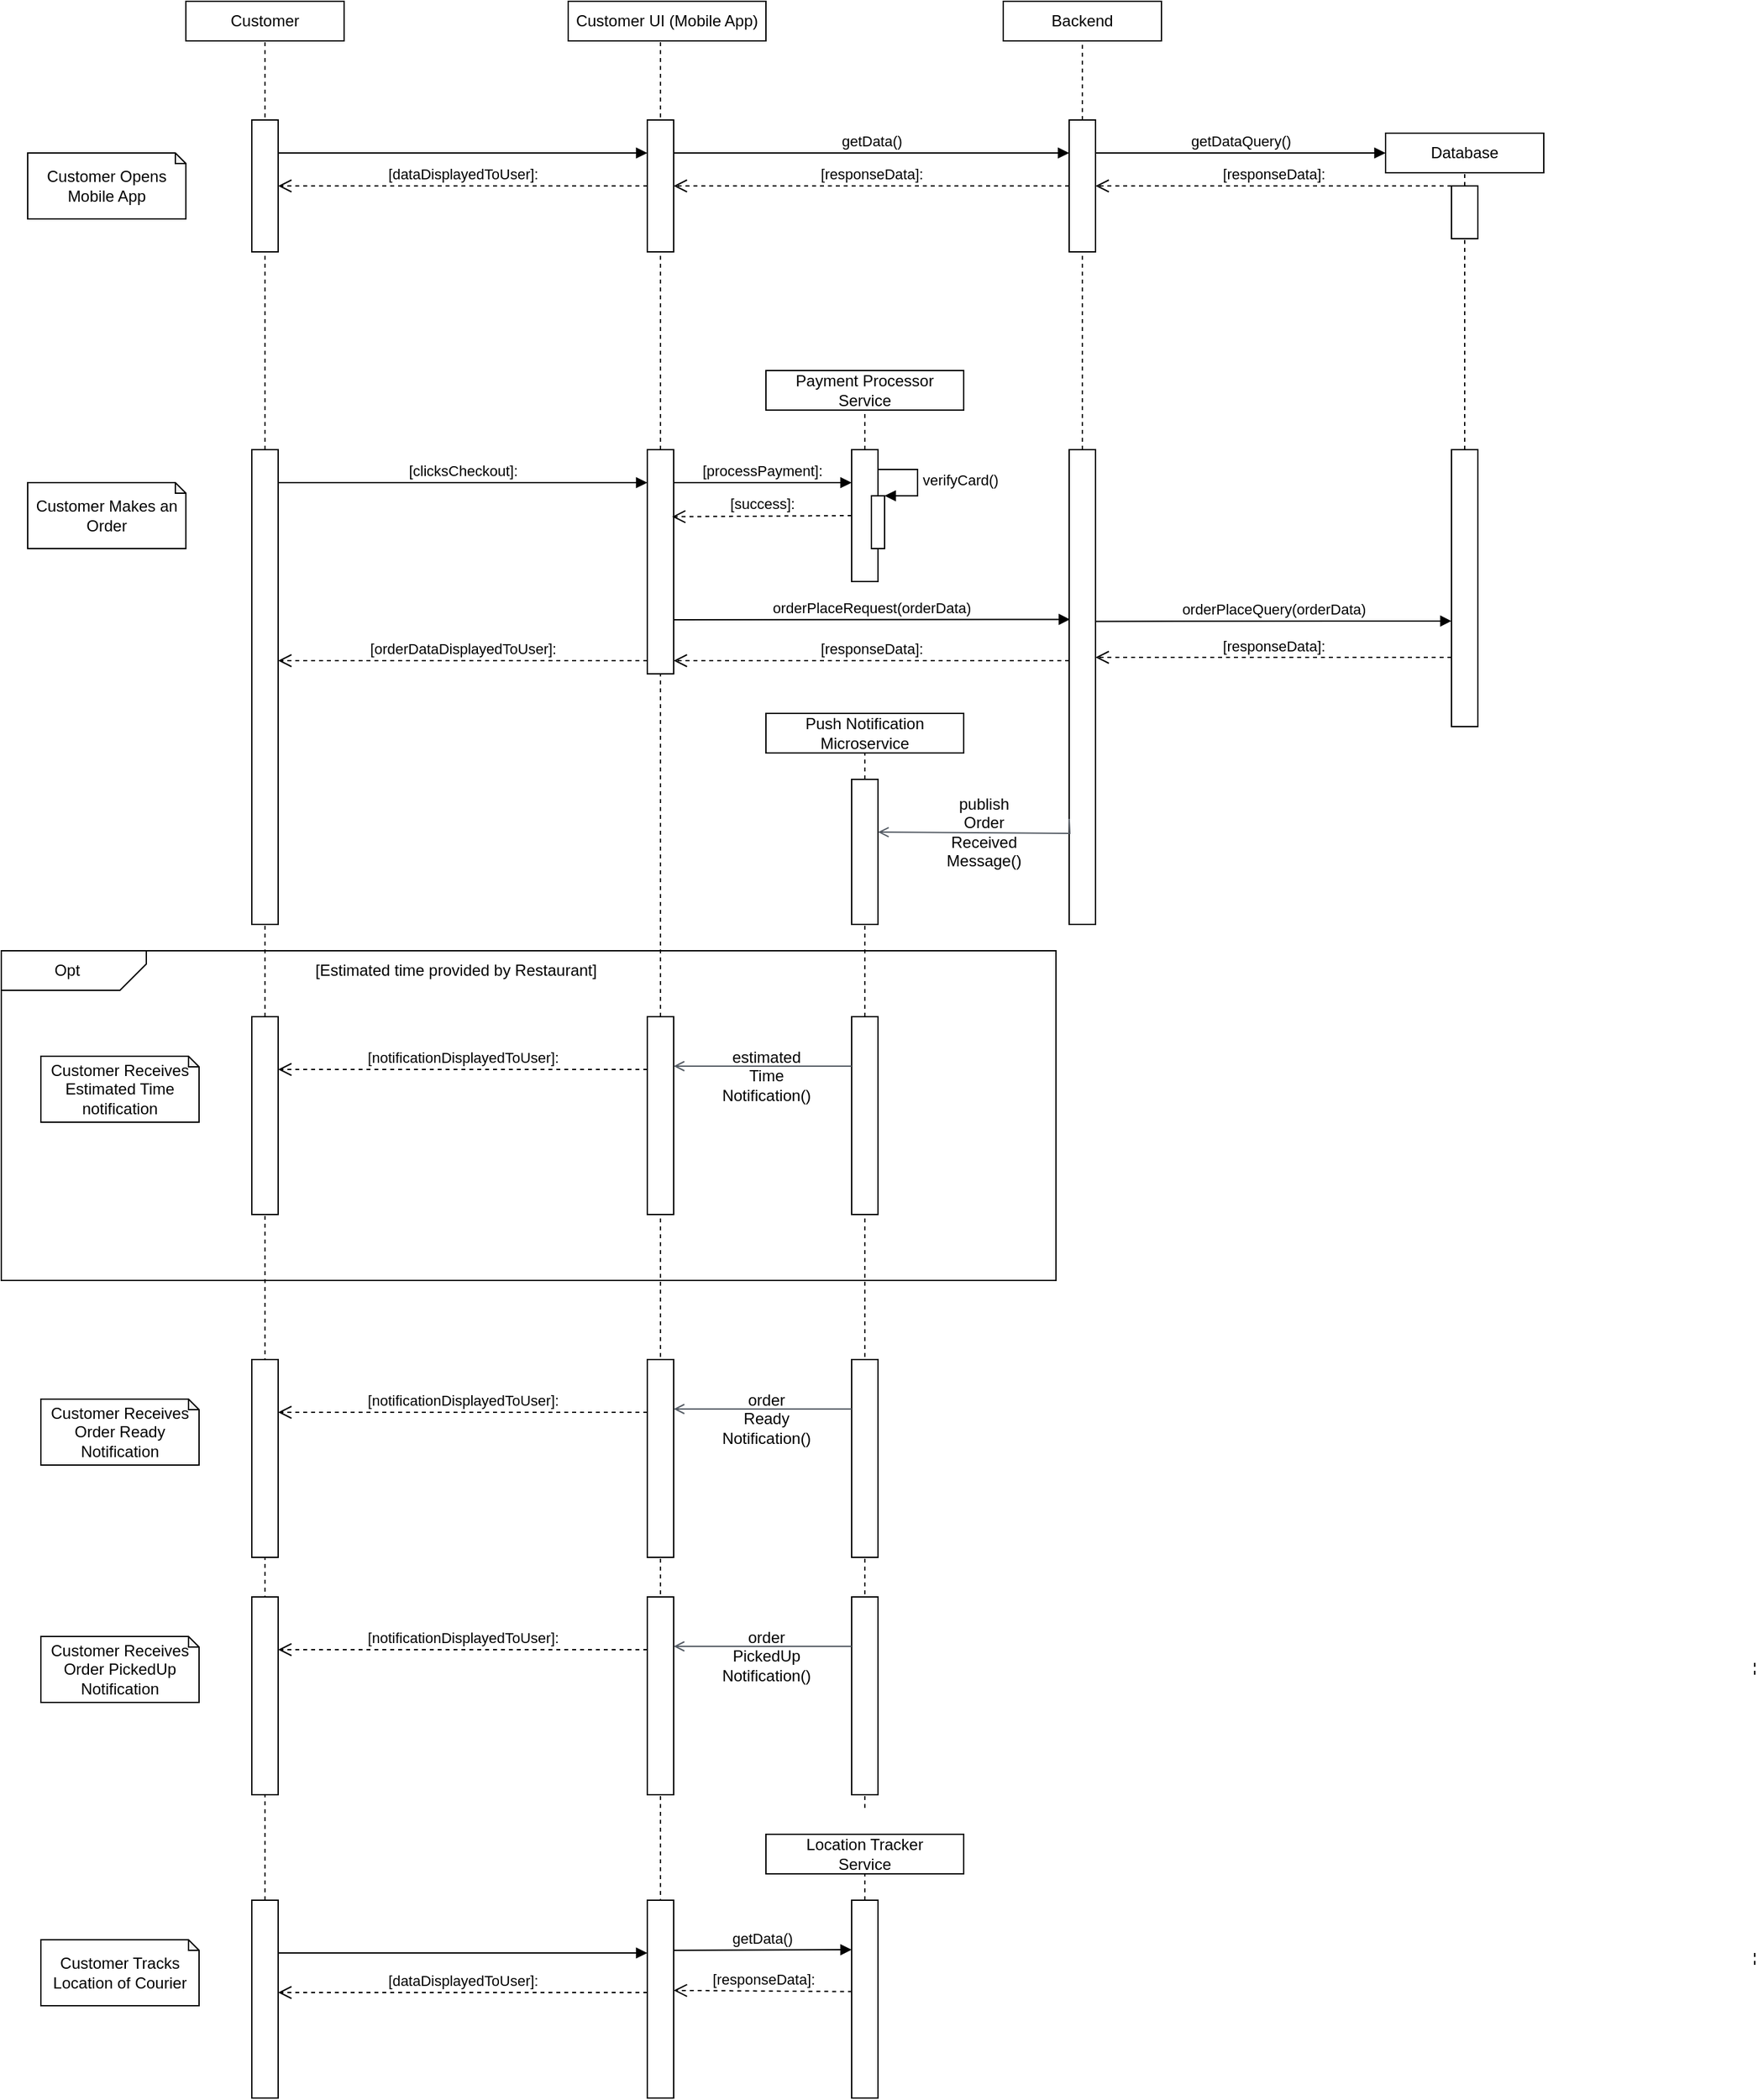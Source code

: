 <mxfile version="18.0.2" type="github">
  <diagram id="gBy3llVhMxXYmEbgjKkH" name="Page-1">
    <mxGraphModel dx="2104" dy="600" grid="1" gridSize="10" guides="1" tooltips="1" connect="1" arrows="1" fold="1" page="1" pageScale="1" pageWidth="850" pageHeight="1100" math="0" shadow="0">
      <root>
        <mxCell id="0" />
        <mxCell id="1" parent="0" />
        <mxCell id="ma4kMYxB2yZlrIE0OlbE-1" value="Customer&lt;span style=&quot;color: rgba(0, 0, 0, 0); font-family: monospace; font-size: 0px; text-align: start;&quot;&gt;%3CmxGraphModel%3E%3Croot%3E%3CmxCell%20id%3D%220%22%2F%3E%3CmxCell%20id%3D%221%22%20parent%3D%220%22%2F%3E%3CmxCell%20id%3D%222%22%20value%3D%22Restaurant&#39;s%20User%20Interface%20(Mobile%20or%20Browser)%22%20style%3D%22rounded%3D0%3BwhiteSpace%3Dwrap%3Bhtml%3D1%3B%22%20vertex%3D%221%22%20parent%3D%221%22%3E%3CmxGeometry%20x%3D%22590%22%20y%3D%2270%22%20width%3D%22120%22%20height%3D%2250%22%20as%3D%22geometry%22%2F%3E%3C%2FmxCell%3E%3C%2Froot%3E%3C%2FmxGraphModel%3E&lt;/span&gt;" style="rounded=0;whiteSpace=wrap;html=1;" vertex="1" parent="1">
          <mxGeometry x="110" y="70" width="120" height="30" as="geometry" />
        </mxCell>
        <mxCell id="ma4kMYxB2yZlrIE0OlbE-2" value="Customer UI (Mobile App)" style="rounded=0;whiteSpace=wrap;html=1;" vertex="1" parent="1">
          <mxGeometry x="400" y="70" width="150" height="30" as="geometry" />
        </mxCell>
        <mxCell id="ma4kMYxB2yZlrIE0OlbE-3" value="Backend" style="rounded=0;whiteSpace=wrap;html=1;" vertex="1" parent="1">
          <mxGeometry x="730" y="70" width="120" height="30" as="geometry" />
        </mxCell>
        <mxCell id="ma4kMYxB2yZlrIE0OlbE-17" value="Customer Opens Mobile App" style="shape=note;whiteSpace=wrap;html=1;backgroundOutline=1;darkOpacity=0.05;size=8;" vertex="1" parent="1">
          <mxGeometry x="-10" y="185" width="120" height="50" as="geometry" />
        </mxCell>
        <mxCell id="ma4kMYxB2yZlrIE0OlbE-18" value="" style="endArrow=none;dashed=1;html=1;rounded=0;entryX=0.5;entryY=1;entryDx=0;entryDy=0;startArrow=none;" edge="1" parent="1" source="ma4kMYxB2yZlrIE0OlbE-78">
          <mxGeometry width="50" height="50" relative="1" as="geometry">
            <mxPoint x="170" y="780" as="sourcePoint" />
            <mxPoint x="170" y="100" as="targetPoint" />
          </mxGeometry>
        </mxCell>
        <mxCell id="ma4kMYxB2yZlrIE0OlbE-19" value="" style="rounded=0;whiteSpace=wrap;html=1;" vertex="1" parent="1">
          <mxGeometry x="160" y="160" width="20" height="100" as="geometry" />
        </mxCell>
        <mxCell id="ma4kMYxB2yZlrIE0OlbE-24" value="" style="endArrow=none;dashed=1;html=1;rounded=0;entryX=0.5;entryY=1;entryDx=0;entryDy=0;startArrow=none;" edge="1" parent="1" source="ma4kMYxB2yZlrIE0OlbE-20" target="ma4kMYxB2yZlrIE0OlbE-78">
          <mxGeometry width="50" height="50" relative="1" as="geometry">
            <mxPoint x="170" y="1220.0" as="sourcePoint" />
            <mxPoint x="170" y="825" as="targetPoint" />
          </mxGeometry>
        </mxCell>
        <mxCell id="ma4kMYxB2yZlrIE0OlbE-25" value="" style="endArrow=none;dashed=1;html=1;rounded=0;entryX=0.5;entryY=1;entryDx=0;entryDy=0;startArrow=none;" edge="1" parent="1" target="ma4kMYxB2yZlrIE0OlbE-20" source="ma4kMYxB2yZlrIE0OlbE-127">
          <mxGeometry width="50" height="50" relative="1" as="geometry">
            <mxPoint x="170" y="1780" as="sourcePoint" />
            <mxPoint x="430" y="1240" as="targetPoint" />
          </mxGeometry>
        </mxCell>
        <mxCell id="ma4kMYxB2yZlrIE0OlbE-34" value="" style="html=1;verticalAlign=bottom;endArrow=block;rounded=0;entryX=0;entryY=0.25;entryDx=0;entryDy=0;exitX=1;exitY=0.25;exitDx=0;exitDy=0;" edge="1" parent="1" source="ma4kMYxB2yZlrIE0OlbE-19" target="ma4kMYxB2yZlrIE0OlbE-27">
          <mxGeometry width="80" relative="1" as="geometry">
            <mxPoint x="290" y="220" as="sourcePoint" />
            <mxPoint x="370" y="220" as="targetPoint" />
          </mxGeometry>
        </mxCell>
        <mxCell id="ma4kMYxB2yZlrIE0OlbE-42" value="getData()" style="html=1;verticalAlign=bottom;endArrow=block;rounded=0;entryX=0;entryY=0.25;entryDx=0;entryDy=0;exitX=1;exitY=0.25;exitDx=0;exitDy=0;" edge="1" parent="1" source="ma4kMYxB2yZlrIE0OlbE-27" target="ma4kMYxB2yZlrIE0OlbE-37">
          <mxGeometry width="80" relative="1" as="geometry">
            <mxPoint x="460" y="150" as="sourcePoint" />
            <mxPoint x="540" y="150" as="targetPoint" />
          </mxGeometry>
        </mxCell>
        <mxCell id="ma4kMYxB2yZlrIE0OlbE-43" value="getDataQuery()" style="html=1;verticalAlign=bottom;endArrow=block;rounded=0;entryX=0;entryY=0.5;entryDx=0;entryDy=0;exitX=1;exitY=0.25;exitDx=0;exitDy=0;" edge="1" parent="1" source="ma4kMYxB2yZlrIE0OlbE-37" target="ma4kMYxB2yZlrIE0OlbE-5">
          <mxGeometry width="80" relative="1" as="geometry">
            <mxPoint x="910" y="230" as="sourcePoint" />
            <mxPoint x="990" y="230" as="targetPoint" />
          </mxGeometry>
        </mxCell>
        <mxCell id="ma4kMYxB2yZlrIE0OlbE-44" value="[responseData]:" style="html=1;verticalAlign=bottom;endArrow=open;dashed=1;endSize=8;rounded=0;entryX=1;entryY=0.5;entryDx=0;entryDy=0;exitX=0;exitY=0;exitDx=0;exitDy=0;" edge="1" parent="1" source="ma4kMYxB2yZlrIE0OlbE-7" target="ma4kMYxB2yZlrIE0OlbE-37">
          <mxGeometry relative="1" as="geometry">
            <mxPoint x="1290" y="220" as="sourcePoint" />
            <mxPoint x="860" y="230" as="targetPoint" />
          </mxGeometry>
        </mxCell>
        <mxCell id="ma4kMYxB2yZlrIE0OlbE-45" value="[responseData]:" style="html=1;verticalAlign=bottom;endArrow=open;dashed=1;endSize=8;rounded=0;exitX=0;exitY=0.5;exitDx=0;exitDy=0;entryX=1;entryY=0.5;entryDx=0;entryDy=0;" edge="1" parent="1" source="ma4kMYxB2yZlrIE0OlbE-37" target="ma4kMYxB2yZlrIE0OlbE-27">
          <mxGeometry relative="1" as="geometry">
            <mxPoint x="680" y="210" as="sourcePoint" />
            <mxPoint x="600" y="210" as="targetPoint" />
          </mxGeometry>
        </mxCell>
        <mxCell id="ma4kMYxB2yZlrIE0OlbE-46" value="[dataDisplayedToUser]:" style="html=1;verticalAlign=bottom;endArrow=open;dashed=1;endSize=8;rounded=0;exitX=0;exitY=0.5;exitDx=0;exitDy=0;entryX=1;entryY=0.5;entryDx=0;entryDy=0;" edge="1" parent="1" source="ma4kMYxB2yZlrIE0OlbE-27" target="ma4kMYxB2yZlrIE0OlbE-19">
          <mxGeometry relative="1" as="geometry">
            <mxPoint x="430" y="210" as="sourcePoint" />
            <mxPoint x="350" y="210" as="targetPoint" />
          </mxGeometry>
        </mxCell>
        <mxCell id="ma4kMYxB2yZlrIE0OlbE-26" value="" style="endArrow=none;dashed=1;html=1;rounded=0;entryX=0.5;entryY=1;entryDx=0;entryDy=0;startArrow=none;" edge="1" parent="1" source="ma4kMYxB2yZlrIE0OlbE-28">
          <mxGeometry width="50" height="50" relative="1" as="geometry">
            <mxPoint x="470" y="1072.727" as="sourcePoint" />
            <mxPoint x="470.0" y="100" as="targetPoint" />
          </mxGeometry>
        </mxCell>
        <mxCell id="ma4kMYxB2yZlrIE0OlbE-27" value="" style="rounded=0;whiteSpace=wrap;html=1;" vertex="1" parent="1">
          <mxGeometry x="460" y="160" width="20" height="100" as="geometry" />
        </mxCell>
        <mxCell id="ma4kMYxB2yZlrIE0OlbE-47" value="" style="endArrow=none;dashed=1;html=1;rounded=0;entryX=0.5;entryY=1;entryDx=0;entryDy=0;startArrow=none;" edge="1" parent="1" target="ma4kMYxB2yZlrIE0OlbE-28">
          <mxGeometry width="50" height="50" relative="1" as="geometry">
            <mxPoint x="470" y="1590" as="sourcePoint" />
            <mxPoint x="470.0" y="100" as="targetPoint" />
            <Array as="points">
              <mxPoint x="470" y="1250" />
            </Array>
          </mxGeometry>
        </mxCell>
        <mxCell id="ma4kMYxB2yZlrIE0OlbE-52" value="Payment Processor Service" style="rounded=0;whiteSpace=wrap;html=1;" vertex="1" parent="1">
          <mxGeometry x="550" y="350" width="150" height="30" as="geometry" />
        </mxCell>
        <mxCell id="ma4kMYxB2yZlrIE0OlbE-54" value="" style="endArrow=none;dashed=1;html=1;rounded=0;entryX=0.5;entryY=1;entryDx=0;entryDy=0;startArrow=none;" edge="1" parent="1" source="ma4kMYxB2yZlrIE0OlbE-55" target="ma4kMYxB2yZlrIE0OlbE-52">
          <mxGeometry width="50" height="50" relative="1" as="geometry">
            <mxPoint x="625" y="2119.091" as="sourcePoint" />
            <mxPoint x="480" y="540" as="targetPoint" />
          </mxGeometry>
        </mxCell>
        <mxCell id="ma4kMYxB2yZlrIE0OlbE-28" value="" style="rounded=0;whiteSpace=wrap;html=1;" vertex="1" parent="1">
          <mxGeometry x="460" y="410" width="20" height="170" as="geometry" />
        </mxCell>
        <mxCell id="ma4kMYxB2yZlrIE0OlbE-49" value="Customer Makes an Order" style="shape=note;whiteSpace=wrap;html=1;backgroundOutline=1;darkOpacity=0.05;size=8;" vertex="1" parent="1">
          <mxGeometry x="-10" y="435" width="120" height="50" as="geometry" />
        </mxCell>
        <mxCell id="ma4kMYxB2yZlrIE0OlbE-50" value="[clicksCheckout]:" style="html=1;verticalAlign=bottom;endArrow=block;rounded=0;exitX=0.982;exitY=0.147;exitDx=0;exitDy=0;exitPerimeter=0;" edge="1" parent="1">
          <mxGeometry width="80" relative="1" as="geometry">
            <mxPoint x="179.64" y="434.99" as="sourcePoint" />
            <mxPoint x="460" y="435" as="targetPoint" />
          </mxGeometry>
        </mxCell>
        <mxCell id="ma4kMYxB2yZlrIE0OlbE-55" value="" style="rounded=0;whiteSpace=wrap;html=1;" vertex="1" parent="1">
          <mxGeometry x="615" y="410" width="20" height="100" as="geometry" />
        </mxCell>
        <mxCell id="ma4kMYxB2yZlrIE0OlbE-57" value="[processPayment]:" style="html=1;verticalAlign=bottom;endArrow=block;rounded=0;exitX=0.991;exitY=0.147;exitDx=0;exitDy=0;entryX=0;entryY=0.25;entryDx=0;entryDy=0;exitPerimeter=0;" edge="1" parent="1" source="ma4kMYxB2yZlrIE0OlbE-28" target="ma4kMYxB2yZlrIE0OlbE-55">
          <mxGeometry width="80" relative="1" as="geometry">
            <mxPoint x="530" y="440" as="sourcePoint" />
            <mxPoint x="610" y="440" as="targetPoint" />
          </mxGeometry>
        </mxCell>
        <mxCell id="ma4kMYxB2yZlrIE0OlbE-58" value="" style="html=1;points=[];perimeter=orthogonalPerimeter;" vertex="1" parent="1">
          <mxGeometry x="630" y="445" width="10" height="40" as="geometry" />
        </mxCell>
        <mxCell id="ma4kMYxB2yZlrIE0OlbE-59" value="verifyCard()" style="edgeStyle=orthogonalEdgeStyle;html=1;align=left;spacingLeft=2;endArrow=block;rounded=0;entryX=1;entryY=0;" edge="1" target="ma4kMYxB2yZlrIE0OlbE-58" parent="1">
          <mxGeometry relative="1" as="geometry">
            <mxPoint x="635" y="425" as="sourcePoint" />
            <Array as="points">
              <mxPoint x="665" y="425" />
            </Array>
          </mxGeometry>
        </mxCell>
        <mxCell id="ma4kMYxB2yZlrIE0OlbE-60" value="[success]:" style="html=1;verticalAlign=bottom;endArrow=open;dashed=1;endSize=8;rounded=0;exitX=0;exitY=0.5;exitDx=0;exitDy=0;entryX=0.941;entryY=0.299;entryDx=0;entryDy=0;entryPerimeter=0;" edge="1" parent="1" source="ma4kMYxB2yZlrIE0OlbE-55" target="ma4kMYxB2yZlrIE0OlbE-28">
          <mxGeometry relative="1" as="geometry">
            <mxPoint x="610" y="440" as="sourcePoint" />
            <mxPoint x="530" y="440" as="targetPoint" />
          </mxGeometry>
        </mxCell>
        <mxCell id="ma4kMYxB2yZlrIE0OlbE-61" value="orderPlaceRequest(orderData)" style="html=1;verticalAlign=bottom;endArrow=block;rounded=0;entryX=0.032;entryY=0.613;entryDx=0;entryDy=0;entryPerimeter=0;" edge="1" parent="1">
          <mxGeometry width="80" relative="1" as="geometry">
            <mxPoint x="480" y="539" as="sourcePoint" />
            <mxPoint x="780.64" y="538.73" as="targetPoint" />
          </mxGeometry>
        </mxCell>
        <mxCell id="ma4kMYxB2yZlrIE0OlbE-13" value="" style="endArrow=none;dashed=1;html=1;rounded=0;entryX=0.5;entryY=1;entryDx=0;entryDy=0;" edge="1" parent="1">
          <mxGeometry width="50" height="50" relative="1" as="geometry">
            <mxPoint x="1300" y="1330" as="sourcePoint" />
            <mxPoint x="1300.0" y="1340" as="targetPoint" />
          </mxGeometry>
        </mxCell>
        <mxCell id="ma4kMYxB2yZlrIE0OlbE-15" value="" style="endArrow=none;dashed=1;html=1;rounded=0;entryX=0.5;entryY=1;entryDx=0;entryDy=0;" edge="1" parent="1">
          <mxGeometry width="50" height="50" relative="1" as="geometry">
            <mxPoint x="1300" y="1550" as="sourcePoint" />
            <mxPoint x="1300.0" y="1560" as="targetPoint" />
          </mxGeometry>
        </mxCell>
        <mxCell id="ma4kMYxB2yZlrIE0OlbE-64" value="orderPlaceQuery(orderData)" style="html=1;verticalAlign=bottom;endArrow=block;rounded=0;entryX=0;entryY=0.619;entryDx=0;entryDy=0;entryPerimeter=0;exitX=0.977;exitY=0.62;exitDx=0;exitDy=0;exitPerimeter=0;" edge="1" parent="1" target="ma4kMYxB2yZlrIE0OlbE-62">
          <mxGeometry width="80" relative="1" as="geometry">
            <mxPoint x="799.54" y="540.2" as="sourcePoint" />
            <mxPoint x="980" y="580" as="targetPoint" />
          </mxGeometry>
        </mxCell>
        <mxCell id="ma4kMYxB2yZlrIE0OlbE-65" value="[responseData]:" style="html=1;verticalAlign=bottom;endArrow=open;dashed=1;endSize=8;rounded=0;exitX=0;exitY=0.75;exitDx=0;exitDy=0;entryX=1;entryY=0.75;entryDx=0;entryDy=0;" edge="1" parent="1" source="ma4kMYxB2yZlrIE0OlbE-62">
          <mxGeometry relative="1" as="geometry">
            <mxPoint x="990" y="540" as="sourcePoint" />
            <mxPoint x="800" y="567.5" as="targetPoint" />
          </mxGeometry>
        </mxCell>
        <mxCell id="ma4kMYxB2yZlrIE0OlbE-67" value="[responseData]:" style="html=1;verticalAlign=bottom;endArrow=open;dashed=1;endSize=8;rounded=0;exitX=0;exitY=0.5;exitDx=0;exitDy=0;entryX=1;entryY=0.5;entryDx=0;entryDy=0;" edge="1" parent="1">
          <mxGeometry relative="1" as="geometry">
            <mxPoint x="780" y="570" as="sourcePoint" />
            <mxPoint x="480" y="570" as="targetPoint" />
          </mxGeometry>
        </mxCell>
        <mxCell id="ma4kMYxB2yZlrIE0OlbE-68" value="[orderDataDisplayedToUser]:" style="html=1;verticalAlign=bottom;endArrow=open;dashed=1;endSize=8;rounded=0;exitX=0;exitY=0.5;exitDx=0;exitDy=0;entryX=1;entryY=0.5;entryDx=0;entryDy=0;" edge="1" parent="1">
          <mxGeometry relative="1" as="geometry">
            <mxPoint x="460" y="570" as="sourcePoint" />
            <mxPoint x="180" y="570" as="targetPoint" />
          </mxGeometry>
        </mxCell>
        <mxCell id="ma4kMYxB2yZlrIE0OlbE-69" value="Push Notification Microservice" style="rounded=0;whiteSpace=wrap;html=1;" vertex="1" parent="1">
          <mxGeometry x="550" y="610" width="150" height="30" as="geometry" />
        </mxCell>
        <mxCell id="ma4kMYxB2yZlrIE0OlbE-70" value="" style="endArrow=none;dashed=1;html=1;rounded=0;entryX=0.5;entryY=1;entryDx=0;entryDy=0;startArrow=none;" edge="1" parent="1" source="ma4kMYxB2yZlrIE0OlbE-72" target="ma4kMYxB2yZlrIE0OlbE-69">
          <mxGeometry width="50" height="50" relative="1" as="geometry">
            <mxPoint x="625" y="990" as="sourcePoint" />
            <mxPoint x="635" y="390" as="targetPoint" />
          </mxGeometry>
        </mxCell>
        <mxCell id="ma4kMYxB2yZlrIE0OlbE-35" value="" style="endArrow=none;dashed=1;html=1;rounded=0;entryX=0.5;entryY=1;entryDx=0;entryDy=0;startArrow=none;" edge="1" parent="1" source="ma4kMYxB2yZlrIE0OlbE-37">
          <mxGeometry width="50" height="50" relative="1" as="geometry">
            <mxPoint x="790" y="1001.818" as="sourcePoint" />
            <mxPoint x="790" y="100" as="targetPoint" />
          </mxGeometry>
        </mxCell>
        <mxCell id="ma4kMYxB2yZlrIE0OlbE-37" value="" style="rounded=0;whiteSpace=wrap;html=1;" vertex="1" parent="1">
          <mxGeometry x="780" y="160" width="20" height="100" as="geometry" />
        </mxCell>
        <mxCell id="ma4kMYxB2yZlrIE0OlbE-36" value="" style="endArrow=none;dashed=1;html=1;rounded=0;entryX=0.5;entryY=1;entryDx=0;entryDy=0;startArrow=none;" edge="1" parent="1" target="ma4kMYxB2yZlrIE0OlbE-37">
          <mxGeometry width="50" height="50" relative="1" as="geometry">
            <mxPoint x="790" y="410" as="sourcePoint" />
            <mxPoint x="790" y="120" as="targetPoint" />
          </mxGeometry>
        </mxCell>
        <mxCell id="ma4kMYxB2yZlrIE0OlbE-71" value="" style="rounded=0;whiteSpace=wrap;html=1;" vertex="1" parent="1">
          <mxGeometry x="780" y="410" width="20" height="360" as="geometry" />
        </mxCell>
        <mxCell id="ma4kMYxB2yZlrIE0OlbE-72" value="" style="rounded=0;whiteSpace=wrap;html=1;" vertex="1" parent="1">
          <mxGeometry x="615" y="660" width="20" height="110" as="geometry" />
        </mxCell>
        <mxCell id="ma4kMYxB2yZlrIE0OlbE-73" value="" style="endArrow=none;dashed=1;html=1;rounded=0;entryX=0.5;entryY=1;entryDx=0;entryDy=0;startArrow=none;" edge="1" parent="1" target="ma4kMYxB2yZlrIE0OlbE-72">
          <mxGeometry width="50" height="50" relative="1" as="geometry">
            <mxPoint x="625" y="1440" as="sourcePoint" />
            <mxPoint x="625" y="640" as="targetPoint" />
          </mxGeometry>
        </mxCell>
        <mxCell id="ma4kMYxB2yZlrIE0OlbE-76" value="publish&lt;br&gt;Order&lt;br&gt;Received&lt;br&gt;Message()" style="text;html=1;align=center;verticalAlign=middle;resizable=0;points=[];autosize=1;strokeColor=none;fillColor=none;" vertex="1" parent="1">
          <mxGeometry x="679.999" y="670" width="70" height="60" as="geometry" />
        </mxCell>
        <mxCell id="ma4kMYxB2yZlrIE0OlbE-77" value="" style="edgeStyle=orthogonalEdgeStyle;html=1;endArrow=none;elbow=vertical;startArrow=open;startFill=0;strokeColor=#545B64;rounded=0;" edge="1" parent="1">
          <mxGeometry width="100" relative="1" as="geometry">
            <mxPoint x="635" y="700" as="sourcePoint" />
            <mxPoint x="780" y="690.0" as="targetPoint" />
          </mxGeometry>
        </mxCell>
        <mxCell id="ma4kMYxB2yZlrIE0OlbE-78" value="" style="rounded=0;whiteSpace=wrap;html=1;" vertex="1" parent="1">
          <mxGeometry x="160" y="410" width="20" height="360" as="geometry" />
        </mxCell>
        <mxCell id="ma4kMYxB2yZlrIE0OlbE-93" value="" style="group" vertex="1" connectable="0" parent="1">
          <mxGeometry y="840" width="635" height="150" as="geometry" />
        </mxCell>
        <mxCell id="ma4kMYxB2yZlrIE0OlbE-20" value="" style="rounded=0;whiteSpace=wrap;html=1;" vertex="1" parent="ma4kMYxB2yZlrIE0OlbE-93">
          <mxGeometry x="160" width="20" height="150" as="geometry" />
        </mxCell>
        <mxCell id="ma4kMYxB2yZlrIE0OlbE-84" value="Customer Receives Estimated Time notification" style="shape=note;whiteSpace=wrap;html=1;backgroundOutline=1;darkOpacity=0.05;size=8;" vertex="1" parent="ma4kMYxB2yZlrIE0OlbE-93">
          <mxGeometry y="30" width="120" height="50" as="geometry" />
        </mxCell>
        <mxCell id="ma4kMYxB2yZlrIE0OlbE-32" value="" style="rounded=0;whiteSpace=wrap;html=1;" vertex="1" parent="ma4kMYxB2yZlrIE0OlbE-93">
          <mxGeometry x="615" width="20" height="150" as="geometry" />
        </mxCell>
        <mxCell id="ma4kMYxB2yZlrIE0OlbE-85" value="" style="endArrow=none;dashed=1;html=1;rounded=0;entryX=0.5;entryY=1;entryDx=0;entryDy=0;startArrow=none;" edge="1" parent="ma4kMYxB2yZlrIE0OlbE-93" target="ma4kMYxB2yZlrIE0OlbE-32">
          <mxGeometry width="50" height="50" relative="1" as="geometry">
            <mxPoint x="625" y="150" as="sourcePoint" />
            <mxPoint x="625" y="-70" as="targetPoint" />
          </mxGeometry>
        </mxCell>
        <mxCell id="ma4kMYxB2yZlrIE0OlbE-88" value="estimated&lt;br&gt;Time&lt;br&gt;Notification()" style="text;html=1;align=center;verticalAlign=middle;resizable=0;points=[];autosize=1;strokeColor=none;fillColor=none;" vertex="1" parent="ma4kMYxB2yZlrIE0OlbE-93">
          <mxGeometry x="510.004" y="20" width="80" height="50" as="geometry" />
        </mxCell>
        <mxCell id="ma4kMYxB2yZlrIE0OlbE-89" value="" style="edgeStyle=orthogonalEdgeStyle;html=1;endArrow=none;elbow=vertical;startArrow=open;startFill=0;strokeColor=#545B64;rounded=0;entryX=0;entryY=0.25;entryDx=0;entryDy=0;exitX=1;exitY=0.25;exitDx=0;exitDy=0;" edge="1" parent="ma4kMYxB2yZlrIE0OlbE-93" source="ma4kMYxB2yZlrIE0OlbE-90" target="ma4kMYxB2yZlrIE0OlbE-32">
          <mxGeometry width="100" relative="1" as="geometry">
            <mxPoint x="180" y="40" as="sourcePoint" />
            <mxPoint x="600" y="40" as="targetPoint" />
          </mxGeometry>
        </mxCell>
        <mxCell id="ma4kMYxB2yZlrIE0OlbE-90" value="" style="rounded=0;whiteSpace=wrap;html=1;" vertex="1" parent="ma4kMYxB2yZlrIE0OlbE-93">
          <mxGeometry x="460" width="20" height="150" as="geometry" />
        </mxCell>
        <mxCell id="ma4kMYxB2yZlrIE0OlbE-92" value="[notificationDisplayedToUser]:" style="html=1;verticalAlign=bottom;endArrow=open;dashed=1;endSize=8;rounded=0;exitX=0;exitY=0.5;exitDx=0;exitDy=0;entryX=1;entryY=0.5;entryDx=0;entryDy=0;" edge="1" parent="ma4kMYxB2yZlrIE0OlbE-93">
          <mxGeometry relative="1" as="geometry">
            <mxPoint x="460" y="40" as="sourcePoint" />
            <mxPoint x="180" y="40" as="targetPoint" />
          </mxGeometry>
        </mxCell>
        <mxCell id="ma4kMYxB2yZlrIE0OlbE-94" value="" style="rounded=0;whiteSpace=wrap;html=1;fillColor=none;" vertex="1" parent="1">
          <mxGeometry x="-30" y="790" width="800" height="250" as="geometry" />
        </mxCell>
        <mxCell id="ma4kMYxB2yZlrIE0OlbE-95" value="" style="group" vertex="1" connectable="0" parent="1">
          <mxGeometry x="-30" y="790" width="110" height="30" as="geometry" />
        </mxCell>
        <mxCell id="ma4kMYxB2yZlrIE0OlbE-96" value="" style="shape=card;whiteSpace=wrap;html=1;fillColor=none;rotation=-180;size=20;" vertex="1" parent="ma4kMYxB2yZlrIE0OlbE-95">
          <mxGeometry width="110" height="30" as="geometry" />
        </mxCell>
        <mxCell id="ma4kMYxB2yZlrIE0OlbE-97" value="Opt" style="text;html=1;strokeColor=none;fillColor=none;align=center;verticalAlign=middle;whiteSpace=wrap;rounded=0;" vertex="1" parent="ma4kMYxB2yZlrIE0OlbE-95">
          <mxGeometry x="20" width="60" height="30" as="geometry" />
        </mxCell>
        <mxCell id="ma4kMYxB2yZlrIE0OlbE-99" value="[Estimated time provided by Restaurant]" style="text;html=1;strokeColor=none;fillColor=none;align=center;verticalAlign=middle;whiteSpace=wrap;rounded=0;" vertex="1" parent="1">
          <mxGeometry x="205" y="790" width="220" height="30" as="geometry" />
        </mxCell>
        <mxCell id="ma4kMYxB2yZlrIE0OlbE-100" value="" style="group" vertex="1" connectable="0" parent="1">
          <mxGeometry y="1100" width="635" height="150" as="geometry" />
        </mxCell>
        <mxCell id="ma4kMYxB2yZlrIE0OlbE-101" value="" style="rounded=0;whiteSpace=wrap;html=1;" vertex="1" parent="ma4kMYxB2yZlrIE0OlbE-100">
          <mxGeometry x="160" width="20" height="150" as="geometry" />
        </mxCell>
        <mxCell id="ma4kMYxB2yZlrIE0OlbE-102" value="Customer Receives Order Ready Notification" style="shape=note;whiteSpace=wrap;html=1;backgroundOutline=1;darkOpacity=0.05;size=8;" vertex="1" parent="ma4kMYxB2yZlrIE0OlbE-100">
          <mxGeometry y="30" width="120" height="50" as="geometry" />
        </mxCell>
        <mxCell id="ma4kMYxB2yZlrIE0OlbE-103" value="" style="rounded=0;whiteSpace=wrap;html=1;" vertex="1" parent="ma4kMYxB2yZlrIE0OlbE-100">
          <mxGeometry x="615" width="20" height="150" as="geometry" />
        </mxCell>
        <mxCell id="ma4kMYxB2yZlrIE0OlbE-104" value="" style="endArrow=none;dashed=1;html=1;rounded=0;entryX=0.5;entryY=1;entryDx=0;entryDy=0;startArrow=none;" edge="1" parent="ma4kMYxB2yZlrIE0OlbE-100" target="ma4kMYxB2yZlrIE0OlbE-103">
          <mxGeometry width="50" height="50" relative="1" as="geometry">
            <mxPoint x="625" y="150" as="sourcePoint" />
            <mxPoint x="625" y="-70" as="targetPoint" />
          </mxGeometry>
        </mxCell>
        <mxCell id="ma4kMYxB2yZlrIE0OlbE-105" value="order&lt;br&gt;Ready&lt;br&gt;Notification()" style="text;html=1;align=center;verticalAlign=middle;resizable=0;points=[];autosize=1;strokeColor=none;fillColor=none;" vertex="1" parent="ma4kMYxB2yZlrIE0OlbE-100">
          <mxGeometry x="510.004" y="20" width="80" height="50" as="geometry" />
        </mxCell>
        <mxCell id="ma4kMYxB2yZlrIE0OlbE-106" value="" style="edgeStyle=orthogonalEdgeStyle;html=1;endArrow=none;elbow=vertical;startArrow=open;startFill=0;strokeColor=#545B64;rounded=0;entryX=0;entryY=0.25;entryDx=0;entryDy=0;exitX=1;exitY=0.25;exitDx=0;exitDy=0;" edge="1" parent="ma4kMYxB2yZlrIE0OlbE-100" source="ma4kMYxB2yZlrIE0OlbE-107" target="ma4kMYxB2yZlrIE0OlbE-103">
          <mxGeometry width="100" relative="1" as="geometry">
            <mxPoint x="180" y="40" as="sourcePoint" />
            <mxPoint x="600" y="40" as="targetPoint" />
          </mxGeometry>
        </mxCell>
        <mxCell id="ma4kMYxB2yZlrIE0OlbE-107" value="" style="rounded=0;whiteSpace=wrap;html=1;" vertex="1" parent="ma4kMYxB2yZlrIE0OlbE-100">
          <mxGeometry x="460" width="20" height="150" as="geometry" />
        </mxCell>
        <mxCell id="ma4kMYxB2yZlrIE0OlbE-108" value="[notificationDisplayedToUser]:" style="html=1;verticalAlign=bottom;endArrow=open;dashed=1;endSize=8;rounded=0;exitX=0;exitY=0.5;exitDx=0;exitDy=0;entryX=1;entryY=0.5;entryDx=0;entryDy=0;" edge="1" parent="ma4kMYxB2yZlrIE0OlbE-100">
          <mxGeometry relative="1" as="geometry">
            <mxPoint x="460" y="40" as="sourcePoint" />
            <mxPoint x="180" y="40" as="targetPoint" />
          </mxGeometry>
        </mxCell>
        <mxCell id="ma4kMYxB2yZlrIE0OlbE-119" value="Location Tracker&lt;br&gt;Service" style="rounded=0;whiteSpace=wrap;html=1;" vertex="1" parent="1">
          <mxGeometry x="550" y="1460" width="150" height="30" as="geometry" />
        </mxCell>
        <mxCell id="ma4kMYxB2yZlrIE0OlbE-120" value="" style="endArrow=none;dashed=1;html=1;rounded=0;entryX=0.5;entryY=1;entryDx=0;entryDy=0;startArrow=none;" edge="1" parent="1" target="ma4kMYxB2yZlrIE0OlbE-119">
          <mxGeometry width="50" height="50" relative="1" as="geometry">
            <mxPoint x="625" y="1510" as="sourcePoint" />
            <mxPoint x="410" y="1430" as="targetPoint" />
          </mxGeometry>
        </mxCell>
        <mxCell id="ma4kMYxB2yZlrIE0OlbE-122" value="" style="endArrow=none;dashed=1;html=1;rounded=0;entryX=0.5;entryY=1;entryDx=0;entryDy=0;startArrow=none;" edge="1" parent="1" source="ma4kMYxB2yZlrIE0OlbE-123">
          <mxGeometry width="50" height="50" relative="1" as="geometry">
            <mxPoint x="625" y="2041" as="sourcePoint" />
            <mxPoint x="625" y="1570" as="targetPoint" />
          </mxGeometry>
        </mxCell>
        <mxCell id="ma4kMYxB2yZlrIE0OlbE-110" value="" style="rounded=0;whiteSpace=wrap;html=1;" vertex="1" parent="1">
          <mxGeometry x="160" y="1280" width="20" height="150" as="geometry" />
        </mxCell>
        <mxCell id="ma4kMYxB2yZlrIE0OlbE-111" value="Customer Receives Order PickedUp&lt;br&gt;Notification" style="shape=note;whiteSpace=wrap;html=1;backgroundOutline=1;darkOpacity=0.05;size=8;" vertex="1" parent="1">
          <mxGeometry y="1310" width="120" height="50" as="geometry" />
        </mxCell>
        <mxCell id="ma4kMYxB2yZlrIE0OlbE-112" value="" style="rounded=0;whiteSpace=wrap;html=1;" vertex="1" parent="1">
          <mxGeometry x="615" y="1280" width="20" height="150" as="geometry" />
        </mxCell>
        <mxCell id="ma4kMYxB2yZlrIE0OlbE-113" value="" style="endArrow=none;dashed=1;html=1;rounded=0;entryX=0.5;entryY=1;entryDx=0;entryDy=0;startArrow=none;" edge="1" parent="1" target="ma4kMYxB2yZlrIE0OlbE-112">
          <mxGeometry width="50" height="50" relative="1" as="geometry">
            <mxPoint x="625" y="1430" as="sourcePoint" />
            <mxPoint x="625" y="1210" as="targetPoint" />
          </mxGeometry>
        </mxCell>
        <mxCell id="ma4kMYxB2yZlrIE0OlbE-114" value="order&lt;br&gt;PickedUp&lt;br&gt;Notification()" style="text;html=1;align=center;verticalAlign=middle;resizable=0;points=[];autosize=1;strokeColor=none;fillColor=none;" vertex="1" parent="1">
          <mxGeometry x="510.004" y="1300" width="80" height="50" as="geometry" />
        </mxCell>
        <mxCell id="ma4kMYxB2yZlrIE0OlbE-115" value="" style="edgeStyle=orthogonalEdgeStyle;html=1;endArrow=none;elbow=vertical;startArrow=open;startFill=0;strokeColor=#545B64;rounded=0;entryX=0;entryY=0.25;entryDx=0;entryDy=0;exitX=1;exitY=0.25;exitDx=0;exitDy=0;" edge="1" parent="1" source="ma4kMYxB2yZlrIE0OlbE-116" target="ma4kMYxB2yZlrIE0OlbE-112">
          <mxGeometry width="100" relative="1" as="geometry">
            <mxPoint x="180" y="1320" as="sourcePoint" />
            <mxPoint x="600" y="1320" as="targetPoint" />
          </mxGeometry>
        </mxCell>
        <mxCell id="ma4kMYxB2yZlrIE0OlbE-116" value="" style="rounded=0;whiteSpace=wrap;html=1;" vertex="1" parent="1">
          <mxGeometry x="460" y="1280" width="20" height="150" as="geometry" />
        </mxCell>
        <mxCell id="ma4kMYxB2yZlrIE0OlbE-117" value="[notificationDisplayedToUser]:" style="html=1;verticalAlign=bottom;endArrow=open;dashed=1;endSize=8;rounded=0;exitX=0;exitY=0.5;exitDx=0;exitDy=0;entryX=1;entryY=0.5;entryDx=0;entryDy=0;" edge="1" parent="1">
          <mxGeometry relative="1" as="geometry">
            <mxPoint x="460" y="1320" as="sourcePoint" />
            <mxPoint x="180" y="1320" as="targetPoint" />
          </mxGeometry>
        </mxCell>
        <mxCell id="ma4kMYxB2yZlrIE0OlbE-123" value="" style="rounded=0;whiteSpace=wrap;html=1;" vertex="1" parent="1">
          <mxGeometry x="615" y="1510" width="20" height="150" as="geometry" />
        </mxCell>
        <mxCell id="ma4kMYxB2yZlrIE0OlbE-126" value="" style="rounded=0;whiteSpace=wrap;html=1;" vertex="1" parent="1">
          <mxGeometry x="460" y="1510" width="20" height="150" as="geometry" />
        </mxCell>
        <mxCell id="ma4kMYxB2yZlrIE0OlbE-127" value="" style="rounded=0;whiteSpace=wrap;html=1;" vertex="1" parent="1">
          <mxGeometry x="160" y="1510" width="20" height="150" as="geometry" />
        </mxCell>
        <mxCell id="ma4kMYxB2yZlrIE0OlbE-129" value="Customer Tracks Location of Courier" style="shape=note;whiteSpace=wrap;html=1;backgroundOutline=1;darkOpacity=0.05;size=8;" vertex="1" parent="1">
          <mxGeometry y="1540" width="120" height="50" as="geometry" />
        </mxCell>
        <mxCell id="ma4kMYxB2yZlrIE0OlbE-130" value="" style="html=1;verticalAlign=bottom;endArrow=block;rounded=0;entryX=0;entryY=0.25;entryDx=0;entryDy=0;exitX=1;exitY=0.25;exitDx=0;exitDy=0;" edge="1" parent="1">
          <mxGeometry width="80" relative="1" as="geometry">
            <mxPoint x="180" y="1550" as="sourcePoint" />
            <mxPoint x="460" y="1550" as="targetPoint" />
          </mxGeometry>
        </mxCell>
        <mxCell id="ma4kMYxB2yZlrIE0OlbE-131" value="[dataDisplayedToUser]:" style="html=1;verticalAlign=bottom;endArrow=open;dashed=1;endSize=8;rounded=0;exitX=0;exitY=0.5;exitDx=0;exitDy=0;entryX=1;entryY=0.5;entryDx=0;entryDy=0;" edge="1" parent="1">
          <mxGeometry relative="1" as="geometry">
            <mxPoint x="460" y="1580" as="sourcePoint" />
            <mxPoint x="180" y="1580" as="targetPoint" />
          </mxGeometry>
        </mxCell>
        <mxCell id="ma4kMYxB2yZlrIE0OlbE-132" value="getData()" style="html=1;verticalAlign=bottom;endArrow=block;rounded=0;entryX=0;entryY=0.25;entryDx=0;entryDy=0;" edge="1" parent="1" target="ma4kMYxB2yZlrIE0OlbE-123">
          <mxGeometry width="80" relative="1" as="geometry">
            <mxPoint x="480" y="1548" as="sourcePoint" />
            <mxPoint x="610" y="1548" as="targetPoint" />
          </mxGeometry>
        </mxCell>
        <mxCell id="ma4kMYxB2yZlrIE0OlbE-133" value="[responseData]:" style="html=1;verticalAlign=bottom;endArrow=open;dashed=1;endSize=8;rounded=0;exitX=0.012;exitY=0.462;exitDx=0;exitDy=0;entryX=1.002;entryY=0.456;entryDx=0;entryDy=0;entryPerimeter=0;exitPerimeter=0;" edge="1" parent="1" source="ma4kMYxB2yZlrIE0OlbE-123" target="ma4kMYxB2yZlrIE0OlbE-126">
          <mxGeometry relative="1" as="geometry">
            <mxPoint x="480" y="1530" as="sourcePoint" />
            <mxPoint x="400" y="1530" as="targetPoint" />
          </mxGeometry>
        </mxCell>
        <mxCell id="ma4kMYxB2yZlrIE0OlbE-135" value="" style="group" vertex="1" connectable="0" parent="1">
          <mxGeometry x="1020" y="170" width="120" height="450" as="geometry" />
        </mxCell>
        <mxCell id="ma4kMYxB2yZlrIE0OlbE-5" value="Database" style="rounded=0;whiteSpace=wrap;html=1;" vertex="1" parent="ma4kMYxB2yZlrIE0OlbE-135">
          <mxGeometry width="120" height="30" as="geometry" />
        </mxCell>
        <mxCell id="ma4kMYxB2yZlrIE0OlbE-6" value="" style="endArrow=none;dashed=1;html=1;rounded=0;entryX=0.5;entryY=1;entryDx=0;entryDy=0;startArrow=none;" edge="1" parent="ma4kMYxB2yZlrIE0OlbE-135" source="ma4kMYxB2yZlrIE0OlbE-7" target="ma4kMYxB2yZlrIE0OlbE-5">
          <mxGeometry width="50" height="50" relative="1" as="geometry">
            <mxPoint x="10" y="881.818" as="sourcePoint" />
            <mxPoint x="-180" y="50" as="targetPoint" />
          </mxGeometry>
        </mxCell>
        <mxCell id="ma4kMYxB2yZlrIE0OlbE-7" value="" style="rounded=0;whiteSpace=wrap;html=1;" vertex="1" parent="ma4kMYxB2yZlrIE0OlbE-135">
          <mxGeometry x="50" y="40" width="20" height="40" as="geometry" />
        </mxCell>
        <mxCell id="ma4kMYxB2yZlrIE0OlbE-12" value="" style="endArrow=none;dashed=1;html=1;rounded=0;entryX=0.5;entryY=1;entryDx=0;entryDy=0;startArrow=none;" edge="1" parent="ma4kMYxB2yZlrIE0OlbE-135" source="ma4kMYxB2yZlrIE0OlbE-62">
          <mxGeometry width="50" height="50" relative="1" as="geometry">
            <mxPoint x="60" y="1460" as="sourcePoint" />
            <mxPoint x="60" y="80" as="targetPoint" />
          </mxGeometry>
        </mxCell>
        <mxCell id="ma4kMYxB2yZlrIE0OlbE-62" value="" style="rounded=0;whiteSpace=wrap;html=1;" vertex="1" parent="ma4kMYxB2yZlrIE0OlbE-135">
          <mxGeometry x="50" y="240" width="20" height="210" as="geometry" />
        </mxCell>
      </root>
    </mxGraphModel>
  </diagram>
</mxfile>
